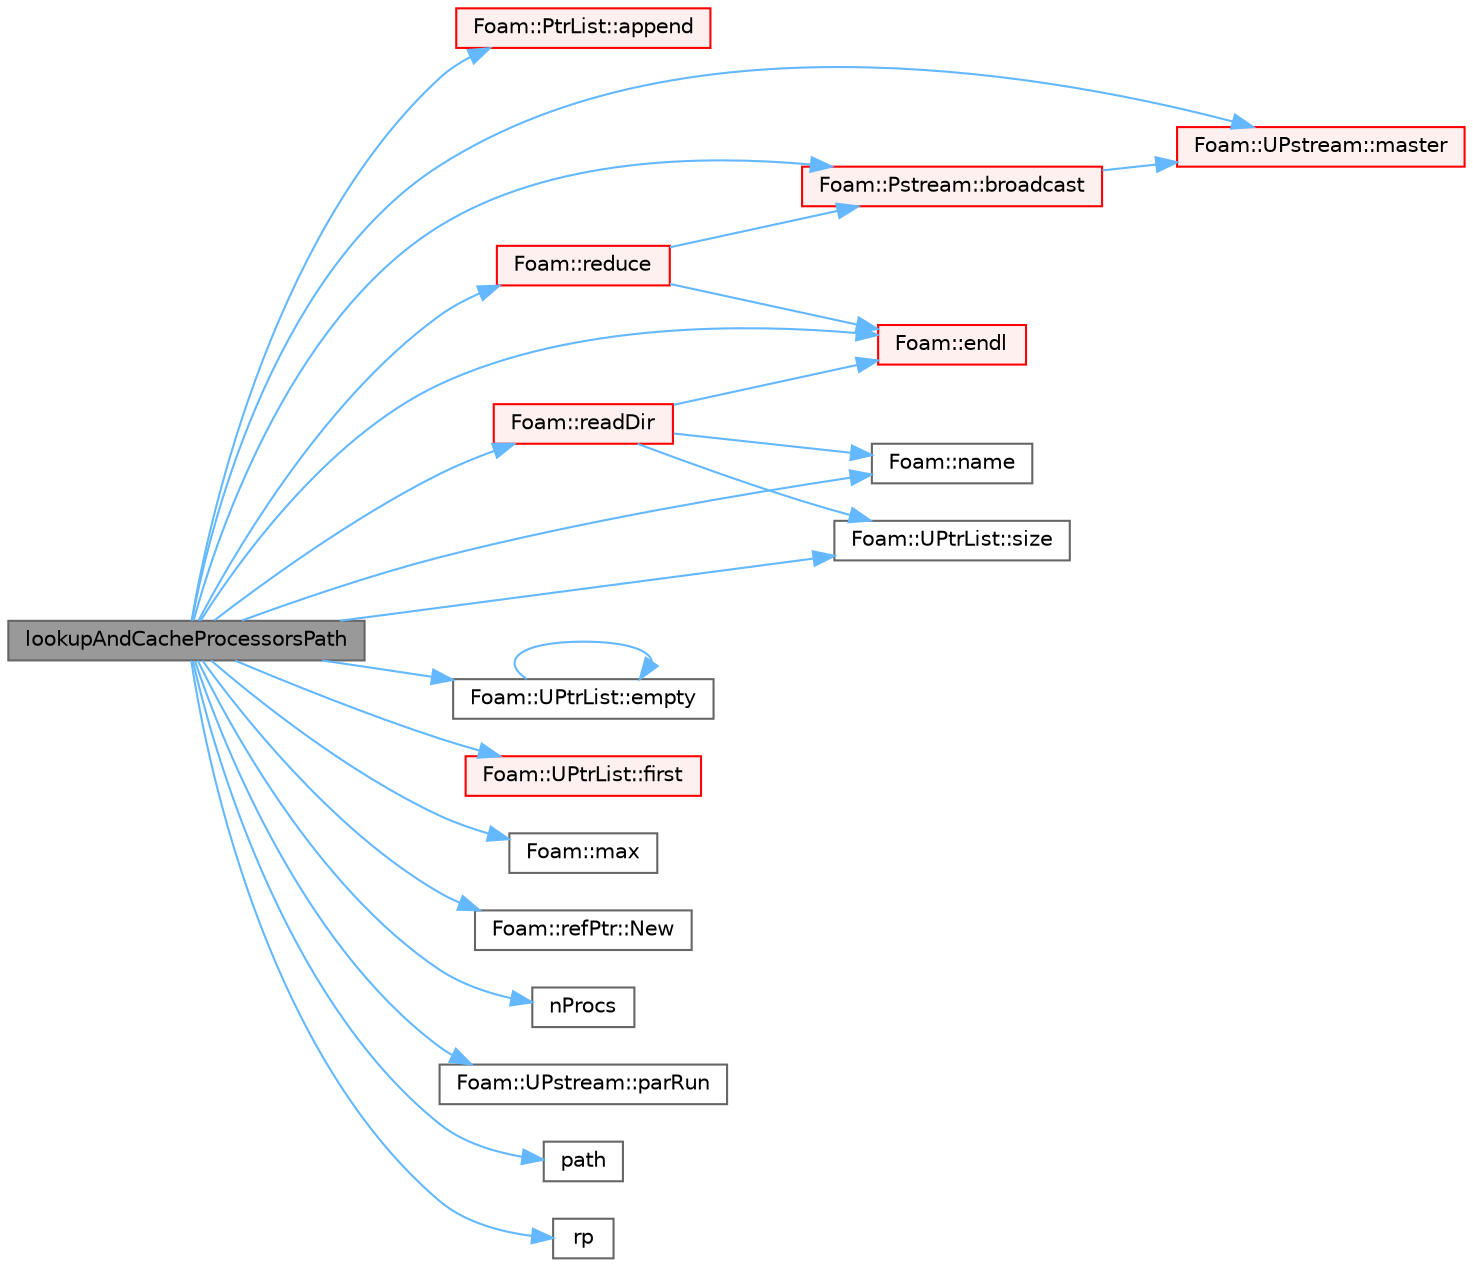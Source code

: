 digraph "lookupAndCacheProcessorsPath"
{
 // LATEX_PDF_SIZE
  bgcolor="transparent";
  edge [fontname=Helvetica,fontsize=10,labelfontname=Helvetica,labelfontsize=10];
  node [fontname=Helvetica,fontsize=10,shape=box,height=0.2,width=0.4];
  rankdir="LR";
  Node1 [id="Node000001",label="lookupAndCacheProcessorsPath",height=0.2,width=0.4,color="gray40", fillcolor="grey60", style="filled", fontcolor="black",tooltip=" "];
  Node1 -> Node2 [id="edge1_Node000001_Node000002",color="steelblue1",style="solid",tooltip=" "];
  Node2 [id="Node000002",label="Foam::PtrList::append",height=0.2,width=0.4,color="red", fillcolor="#FFF0F0", style="filled",URL="$classFoam_1_1PtrList.html#a9846c2ecbc3f323d5dc356dedb2c6cbd",tooltip=" "];
  Node1 -> Node6 [id="edge2_Node000001_Node000006",color="steelblue1",style="solid",tooltip=" "];
  Node6 [id="Node000006",label="Foam::Pstream::broadcast",height=0.2,width=0.4,color="red", fillcolor="#FFF0F0", style="filled",URL="$classFoam_1_1Pstream.html#ab796b988453a18178b723382583e0cef",tooltip=" "];
  Node6 -> Node12 [id="edge3_Node000006_Node000012",color="steelblue1",style="solid",tooltip=" "];
  Node12 [id="Node000012",label="Foam::UPstream::master",height=0.2,width=0.4,color="red", fillcolor="#FFF0F0", style="filled",URL="$classFoam_1_1UPstream.html#a60159c36fcc2e247e0cb24b89914f1e4",tooltip=" "];
  Node1 -> Node15 [id="edge4_Node000001_Node000015",color="steelblue1",style="solid",tooltip=" "];
  Node15 [id="Node000015",label="Foam::UPtrList::empty",height=0.2,width=0.4,color="grey40", fillcolor="white", style="filled",URL="$classFoam_1_1UPtrList.html#a3f6fc5de06a318920d84f3c3742db07f",tooltip=" "];
  Node15 -> Node15 [id="edge5_Node000015_Node000015",color="steelblue1",style="solid",tooltip=" "];
  Node1 -> Node16 [id="edge6_Node000001_Node000016",color="steelblue1",style="solid",tooltip=" "];
  Node16 [id="Node000016",label="Foam::endl",height=0.2,width=0.4,color="red", fillcolor="#FFF0F0", style="filled",URL="$namespaceFoam.html#a7d5eca45a323264dc5fe811500ebda47",tooltip=" "];
  Node1 -> Node19 [id="edge7_Node000001_Node000019",color="steelblue1",style="solid",tooltip=" "];
  Node19 [id="Node000019",label="Foam::UPtrList::first",height=0.2,width=0.4,color="red", fillcolor="#FFF0F0", style="filled",URL="$classFoam_1_1UPtrList.html#a1c9828bc3de9502754d944c95a2ce0d9",tooltip=" "];
  Node1 -> Node12 [id="edge8_Node000001_Node000012",color="steelblue1",style="solid",tooltip=" "];
  Node1 -> Node21 [id="edge9_Node000001_Node000021",color="steelblue1",style="solid",tooltip=" "];
  Node21 [id="Node000021",label="Foam::max",height=0.2,width=0.4,color="grey40", fillcolor="white", style="filled",URL="$namespaceFoam.html#a0e0c00c14acbabe88eec56a8b0fa2806",tooltip=" "];
  Node1 -> Node22 [id="edge10_Node000001_Node000022",color="steelblue1",style="solid",tooltip=" "];
  Node22 [id="Node000022",label="Foam::name",height=0.2,width=0.4,color="grey40", fillcolor="white", style="filled",URL="$namespaceFoam.html#accde1bf3e2a4105cca868012a680afbe",tooltip=" "];
  Node1 -> Node23 [id="edge11_Node000001_Node000023",color="steelblue1",style="solid",tooltip=" "];
  Node23 [id="Node000023",label="Foam::refPtr::New",height=0.2,width=0.4,color="grey40", fillcolor="white", style="filled",URL="$classFoam_1_1refPtr.html#af3934d1caf277a032374b979f60271bc",tooltip=" "];
  Node1 -> Node24 [id="edge12_Node000001_Node000024",color="steelblue1",style="solid",tooltip=" "];
  Node24 [id="Node000024",label="nProcs",height=0.2,width=0.4,color="grey40", fillcolor="white", style="filled",URL="$classFoam_1_1fileOperation.html#a6345c6b62708135ce19b702e1f5b2ba4",tooltip=" "];
  Node1 -> Node25 [id="edge13_Node000001_Node000025",color="steelblue1",style="solid",tooltip=" "];
  Node25 [id="Node000025",label="Foam::UPstream::parRun",height=0.2,width=0.4,color="grey40", fillcolor="white", style="filled",URL="$classFoam_1_1UPstream.html#afb8def01c77f71ab69d0bf95b9fb0321",tooltip=" "];
  Node1 -> Node26 [id="edge14_Node000001_Node000026",color="steelblue1",style="solid",tooltip=" "];
  Node26 [id="Node000026",label="path",height=0.2,width=0.4,color="grey40", fillcolor="white", style="filled",URL="$collapse_8H.html#ad8adfaf80503dc99cbb14bf07bf1eb22",tooltip=" "];
  Node1 -> Node27 [id="edge15_Node000001_Node000027",color="steelblue1",style="solid",tooltip=" "];
  Node27 [id="Node000027",label="Foam::readDir",height=0.2,width=0.4,color="red", fillcolor="#FFF0F0", style="filled",URL="$namespaceFoam.html#afa980ff86ab40cf9cb2460c180f37978",tooltip=" "];
  Node27 -> Node16 [id="edge16_Node000027_Node000016",color="steelblue1",style="solid",tooltip=" "];
  Node27 -> Node22 [id="edge17_Node000027_Node000022",color="steelblue1",style="solid",tooltip=" "];
  Node27 -> Node11 [id="edge18_Node000027_Node000011",color="steelblue1",style="solid",tooltip=" "];
  Node11 [id="Node000011",label="Foam::UPtrList::size",height=0.2,width=0.4,color="grey40", fillcolor="white", style="filled",URL="$classFoam_1_1UPtrList.html#a95603446b248fe1ecf5dc59bcc2eaff0",tooltip=" "];
  Node1 -> Node31 [id="edge19_Node000001_Node000031",color="steelblue1",style="solid",tooltip=" "];
  Node31 [id="Node000031",label="Foam::reduce",height=0.2,width=0.4,color="red", fillcolor="#FFF0F0", style="filled",URL="$namespaceFoam.html#a8f7f25e541aa3b46163d42df73f71c80",tooltip=" "];
  Node31 -> Node6 [id="edge20_Node000031_Node000006",color="steelblue1",style="solid",tooltip=" "];
  Node31 -> Node16 [id="edge21_Node000031_Node000016",color="steelblue1",style="solid",tooltip=" "];
  Node1 -> Node37 [id="edge22_Node000001_Node000037",color="steelblue1",style="solid",tooltip=" "];
  Node37 [id="Node000037",label="rp",height=0.2,width=0.4,color="grey40", fillcolor="white", style="filled",URL="$createMeshes_8H.html#a2a6fab4bb3e6424cf7b8674482774fd4",tooltip=" "];
  Node1 -> Node11 [id="edge23_Node000001_Node000011",color="steelblue1",style="solid",tooltip=" "];
}
